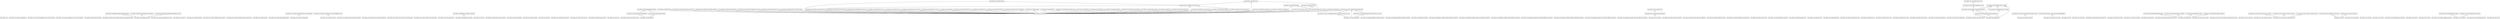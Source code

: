 digraph "packages_zeeguu_core_view" {
rankdir=BT
charset="utf-8"
"api.zeeguu.core" [color="black", label=<api.zeeguu.core>, shape="box", style="solid"];
"api.zeeguu.core.account_management" [color="black", label=<api.zeeguu.core.account_management>, shape="box", style="solid"];
"api.zeeguu.core.account_management.user_account_creation" [color="black", label=<api.zeeguu.core.account_management.user_account_creation>, shape="box", style="solid"];
"api.zeeguu.core.account_management.user_account_deletion" [color="black", label=<api.zeeguu.core.account_management.user_account_deletion>, shape="box", style="solid"];
"api.zeeguu.core.behavioral_modeling" [color="black", label=<api.zeeguu.core.behavioral_modeling>, shape="box", style="solid"];
"api.zeeguu.core.behavioral_modeling.scroll_last_reading_percentage" [color="black", label=<api.zeeguu.core.behavioral_modeling.scroll_last_reading_percentage>, shape="box", style="solid"];
"api.zeeguu.core.bookmark_quality" [color="black", label=<api.zeeguu.core.bookmark_quality>, shape="box", style="solid"];
"api.zeeguu.core.bookmark_quality.fit_for_study" [color="black", label=<api.zeeguu.core.bookmark_quality.fit_for_study>, shape="box", style="solid"];
"api.zeeguu.core.bookmark_quality.negative_qualities" [color="black", label=<api.zeeguu.core.bookmark_quality.negative_qualities>, shape="box", style="solid"];
"api.zeeguu.core.bookmark_quality.positive_qualities" [color="black", label=<api.zeeguu.core.bookmark_quality.positive_qualities>, shape="box", style="solid"];
"api.zeeguu.core.bookmark_quality.top_bookmarks_for_user" [color="black", label=<api.zeeguu.core.bookmark_quality.top_bookmarks_for_user>, shape="box", style="solid"];
"api.zeeguu.core.constants" [color="black", label=<api.zeeguu.core.constants>, shape="box", style="solid"];
"api.zeeguu.core.content_cleaning" [color="black", label=<api.zeeguu.core.content_cleaning>, shape="box", style="solid"];
"api.zeeguu.core.content_cleaning.content_cleaner" [color="black", label=<api.zeeguu.core.content_cleaning.content_cleaner>, shape="box", style="solid"];
"api.zeeguu.core.content_cleaning.unicode_normalization" [color="black", label=<api.zeeguu.core.content_cleaning.unicode_normalization>, shape="box", style="solid"];
"api.zeeguu.core.content_quality" [color="black", label=<api.zeeguu.core.content_quality>, shape="box", style="solid"];
"api.zeeguu.core.content_quality.quality_filter" [color="black", label=<api.zeeguu.core.content_quality.quality_filter>, shape="box", style="solid"];
"api.zeeguu.core.content_recommender" [color="black", label=<api.zeeguu.core.content_recommender>, shape="box", style="solid"];
"api.zeeguu.core.content_recommender.elastic_recommender" [color="black", label=<api.zeeguu.core.content_recommender.elastic_recommender>, shape="box", style="solid"];
"api.zeeguu.core.content_retriever" [color="black", label=<api.zeeguu.core.content_retriever>, shape="box", style="solid"];
"api.zeeguu.core.content_retriever.article_downloader" [color="black", label=<api.zeeguu.core.content_retriever.article_downloader>, shape="box", style="solid"];
"api.zeeguu.core.content_retriever.crawler_exceptions" [color="black", label=<api.zeeguu.core.content_retriever.crawler_exceptions>, shape="box", style="solid"];
"api.zeeguu.core.content_retriever.parse_with_newspaper" [color="black", label=<api.zeeguu.core.content_retriever.parse_with_newspaper>, shape="box", style="solid"];
"api.zeeguu.core.content_retriever.parse_with_readability_server" [color="black", label=<api.zeeguu.core.content_retriever.parse_with_readability_server>, shape="box", style="solid"];
"api.zeeguu.core.content_retriever.video_dowloader" [color="black", label=<api.zeeguu.core.content_retriever.video_dowloader>, shape="box", style="solid"];
"api.zeeguu.core.crowd_translations" [color="black", label=<api.zeeguu.core.crowd_translations>, shape="box", style="solid"];
"api.zeeguu.core.definition_of_learned" [color="black", label=<api.zeeguu.core.definition_of_learned>, shape="box", style="solid"];
"api.zeeguu.core.definition_of_learned.is_learned" [color="black", label=<api.zeeguu.core.definition_of_learned.is_learned>, shape="box", style="solid"];
"api.zeeguu.core.elastic" [color="black", label=<api.zeeguu.core.elastic>, shape="box", style="solid"];
"api.zeeguu.core.elastic.elastic_query_builder" [color="black", label=<api.zeeguu.core.elastic.elastic_query_builder>, shape="box", style="solid"];
"api.zeeguu.core.elastic.indexing" [color="black", label=<api.zeeguu.core.elastic.indexing>, shape="box", style="solid"];
"api.zeeguu.core.elastic.settings" [color="black", label=<api.zeeguu.core.elastic.settings>, shape="box", style="solid"];
"api.zeeguu.core.emailer" [color="black", label=<api.zeeguu.core.emailer>, shape="box", style="solid"];
"api.zeeguu.core.emailer.password_reset" [color="black", label=<api.zeeguu.core.emailer.password_reset>, shape="box", style="solid"];
"api.zeeguu.core.emailer.user_activity" [color="black", label=<api.zeeguu.core.emailer.user_activity>, shape="box", style="solid"];
"api.zeeguu.core.emailer.zeeguu_mailer" [color="black", label=<api.zeeguu.core.emailer.zeeguu_mailer>, shape="box", style="solid"];
"api.zeeguu.core.exercises" [color="black", label=<api.zeeguu.core.exercises>, shape="box", style="solid"];
"api.zeeguu.core.exercises.similar_words" [color="black", label=<api.zeeguu.core.exercises.similar_words>, shape="box", style="solid"];
"api.zeeguu.core.feed_handler" [color="black", label=<api.zeeguu.core.feed_handler>, shape="box", style="solid"];
"api.zeeguu.core.feed_handler.feed_handler" [color="black", label=<api.zeeguu.core.feed_handler.feed_handler>, shape="box", style="solid"];
"api.zeeguu.core.feed_handler.newspaperfeed" [color="black", label=<api.zeeguu.core.feed_handler.newspaperfeed>, shape="box", style="solid"];
"api.zeeguu.core.feed_handler.rssfeed" [color="black", label=<api.zeeguu.core.feed_handler.rssfeed>, shape="box", style="solid"];
"api.zeeguu.core.language" [color="black", label=<api.zeeguu.core.language>, shape="box", style="solid"];
"api.zeeguu.core.language.difficulty_estimator_factory" [color="black", label=<api.zeeguu.core.language.difficulty_estimator_factory>, shape="box", style="solid"];
"api.zeeguu.core.language.difficulty_estimator_strategy" [color="black", label=<api.zeeguu.core.language.difficulty_estimator_strategy>, shape="box", style="solid"];
"api.zeeguu.core.language.strategies" [color="black", label=<api.zeeguu.core.language.strategies>, shape="box", style="solid"];
"api.zeeguu.core.language.strategies.cognacy_difficulty_estimator" [color="black", label=<api.zeeguu.core.language.strategies.cognacy_difficulty_estimator>, shape="box", style="solid"];
"api.zeeguu.core.language.strategies.cognacy_wh_difficulty_estimator" [color="black", label=<api.zeeguu.core.language.strategies.cognacy_wh_difficulty_estimator>, shape="box", style="solid"];
"api.zeeguu.core.language.strategies.default_difficulty_estimator" [color="black", label=<api.zeeguu.core.language.strategies.default_difficulty_estimator>, shape="box", style="solid"];
"api.zeeguu.core.language.strategies.flesch_kincaid_difficulty_estimator" [color="black", label=<api.zeeguu.core.language.strategies.flesch_kincaid_difficulty_estimator>, shape="box", style="solid"];
"api.zeeguu.core.language.strategies.frequency_difficulty_estimator" [color="black", label=<api.zeeguu.core.language.strategies.frequency_difficulty_estimator>, shape="box", style="solid"];
"api.zeeguu.core.language.strategies.word_history_difficulty_estimator" [color="black", label=<api.zeeguu.core.language.strategies.word_history_difficulty_estimator>, shape="box", style="solid"];
"api.zeeguu.core.language.strategies.word_rank_difficulty_estimator" [color="black", label=<api.zeeguu.core.language.strategies.word_rank_difficulty_estimator>, shape="box", style="solid"];
"api.zeeguu.core.ml_models" [color="black", label=<api.zeeguu.core.ml_models>, shape="box", style="solid"];
"api.zeeguu.core.ml_models.paywall_detector" [color="black", label=<api.zeeguu.core.ml_models.paywall_detector>, shape="box", style="solid"];
"api.zeeguu.core.ml_models.utils" [color="black", label=<api.zeeguu.core.ml_models.utils>, shape="box", style="solid"];
"api.zeeguu.core.model" [color="black", label=<api.zeeguu.core.model>, shape="box", style="solid"];
"api.zeeguu.core.model.article" [color="black", label=<api.zeeguu.core.model.article>, shape="box", style="solid"];
"api.zeeguu.core.model.article_broken_code_map" [color="black", label=<api.zeeguu.core.model.article_broken_code_map>, shape="box", style="solid"];
"api.zeeguu.core.model.article_difficulty_feedback" [color="black", label=<api.zeeguu.core.model.article_difficulty_feedback>, shape="box", style="solid"];
"api.zeeguu.core.model.article_fragment" [color="black", label=<api.zeeguu.core.model.article_fragment>, shape="box", style="solid"];
"api.zeeguu.core.model.article_fragment_context" [color="black", label=<api.zeeguu.core.model.article_fragment_context>, shape="box", style="solid"];
"api.zeeguu.core.model.article_title_context" [color="black", label=<api.zeeguu.core.model.article_title_context>, shape="box", style="solid"];
"api.zeeguu.core.model.article_topic_map" [color="black", label=<api.zeeguu.core.model.article_topic_map>, shape="box", style="solid"];
"api.zeeguu.core.model.article_topic_user_feedback" [color="black", label=<api.zeeguu.core.model.article_topic_user_feedback>, shape="box", style="solid"];
"api.zeeguu.core.model.article_url_keyword_map" [color="black", label=<api.zeeguu.core.model.article_url_keyword_map>, shape="box", style="solid"];
"api.zeeguu.core.model.bookmark" [color="black", label=<api.zeeguu.core.model.bookmark>, shape="box", style="solid"];
"api.zeeguu.core.model.bookmark_context" [color="black", label=<api.zeeguu.core.model.bookmark_context>, shape="box", style="solid"];
"api.zeeguu.core.model.bookmark_user_preference" [color="black", label=<api.zeeguu.core.model.bookmark_user_preference>, shape="box", style="solid"];
"api.zeeguu.core.model.cohort" [color="black", label=<api.zeeguu.core.model.cohort>, shape="box", style="solid"];
"api.zeeguu.core.model.cohort_article_map" [color="black", label=<api.zeeguu.core.model.cohort_article_map>, shape="box", style="solid"];
"api.zeeguu.core.model.context_type" [color="black", label=<api.zeeguu.core.model.context_type>, shape="box", style="solid"];
"api.zeeguu.core.model.difficulty_lingo_rank" [color="black", label=<api.zeeguu.core.model.difficulty_lingo_rank>, shape="box", style="solid"];
"api.zeeguu.core.model.domain_name" [color="black", label=<api.zeeguu.core.model.domain_name>, shape="box", style="solid"];
"api.zeeguu.core.model.exercise" [color="black", label=<api.zeeguu.core.model.exercise>, shape="box", style="solid"];
"api.zeeguu.core.model.exercise_outcome" [color="black", label=<api.zeeguu.core.model.exercise_outcome>, shape="box", style="solid"];
"api.zeeguu.core.model.exercise_source" [color="black", label=<api.zeeguu.core.model.exercise_source>, shape="box", style="solid"];
"api.zeeguu.core.model.feed" [color="black", label=<api.zeeguu.core.model.feed>, shape="box", style="solid"];
"api.zeeguu.core.model.feedback_component" [color="black", label=<api.zeeguu.core.model.feedback_component>, shape="box", style="solid"];
"api.zeeguu.core.model.language" [color="black", label=<api.zeeguu.core.model.language>, shape="box", style="solid"];
"api.zeeguu.core.model.learning_cycle" [color="black", label=<api.zeeguu.core.model.learning_cycle>, shape="box", style="solid"];
"api.zeeguu.core.model.new_text" [color="black", label=<api.zeeguu.core.model.new_text>, shape="box", style="solid"];
"api.zeeguu.core.model.notification" [color="black", label=<api.zeeguu.core.model.notification>, shape="box", style="solid"];
"api.zeeguu.core.model.personal_copy" [color="black", label=<api.zeeguu.core.model.personal_copy>, shape="box", style="solid"];
"api.zeeguu.core.model.search" [color="black", label=<api.zeeguu.core.model.search>, shape="box", style="solid"];
"api.zeeguu.core.model.search_filter" [color="black", label=<api.zeeguu.core.model.search_filter>, shape="box", style="solid"];
"api.zeeguu.core.model.search_subscription" [color="black", label=<api.zeeguu.core.model.search_subscription>, shape="box", style="solid"];
"api.zeeguu.core.model.session" [color="black", label=<api.zeeguu.core.model.session>, shape="box", style="solid"];
"api.zeeguu.core.model.sorted_exercise_log" [color="black", label=<api.zeeguu.core.model.sorted_exercise_log>, shape="box", style="solid"];
"api.zeeguu.core.model.source" [color="black", label=<api.zeeguu.core.model.source>, shape="box", style="solid"];
"api.zeeguu.core.model.source_text" [color="black", label=<api.zeeguu.core.model.source_text>, shape="box", style="solid"];
"api.zeeguu.core.model.source_type" [color="black", label=<api.zeeguu.core.model.source_type>, shape="box", style="solid"];
"api.zeeguu.core.model.starred_article" [color="black", label=<api.zeeguu.core.model.starred_article>, shape="box", style="solid"];
"api.zeeguu.core.model.teacher" [color="black", label=<api.zeeguu.core.model.teacher>, shape="box", style="solid"];
"api.zeeguu.core.model.teacher_cohort_map" [color="black", label=<api.zeeguu.core.model.teacher_cohort_map>, shape="box", style="solid"];
"api.zeeguu.core.model.text" [color="black", label=<api.zeeguu.core.model.text>, shape="box", style="solid"];
"api.zeeguu.core.model.topic" [color="black", label=<api.zeeguu.core.model.topic>, shape="box", style="solid"];
"api.zeeguu.core.model.topic_filter" [color="black", label=<api.zeeguu.core.model.topic_filter>, shape="box", style="solid"];
"api.zeeguu.core.model.topic_subscription" [color="black", label=<api.zeeguu.core.model.topic_subscription>, shape="box", style="solid"];
"api.zeeguu.core.model.unique_code" [color="black", label=<api.zeeguu.core.model.unique_code>, shape="box", style="solid"];
"api.zeeguu.core.model.url" [color="black", label=<api.zeeguu.core.model.url>, shape="box", style="solid"];
"api.zeeguu.core.model.url_keyword" [color="black", label=<api.zeeguu.core.model.url_keyword>, shape="box", style="solid"];
"api.zeeguu.core.model.user" [color="black", label=<api.zeeguu.core.model.user>, shape="box", style="solid"];
"api.zeeguu.core.model.user_activitiy_data" [color="black", label=<api.zeeguu.core.model.user_activitiy_data>, shape="box", style="solid"];
"api.zeeguu.core.model.user_article" [color="black", label=<api.zeeguu.core.model.user_article>, shape="box", style="solid"];
"api.zeeguu.core.model.user_cohort_map" [color="black", label=<api.zeeguu.core.model.user_cohort_map>, shape="box", style="solid"];
"api.zeeguu.core.model.user_exercise_session" [color="black", label=<api.zeeguu.core.model.user_exercise_session>, shape="box", style="solid"];
"api.zeeguu.core.model.user_feedback" [color="black", label=<api.zeeguu.core.model.user_feedback>, shape="box", style="solid"];
"api.zeeguu.core.model.user_language" [color="black", label=<api.zeeguu.core.model.user_language>, shape="box", style="solid"];
"api.zeeguu.core.model.user_notification" [color="black", label=<api.zeeguu.core.model.user_notification>, shape="box", style="solid"];
"api.zeeguu.core.model.user_preference" [color="black", label=<api.zeeguu.core.model.user_preference>, shape="box", style="solid"];
"api.zeeguu.core.model.user_reading_session" [color="black", label=<api.zeeguu.core.model.user_reading_session>, shape="box", style="solid"];
"api.zeeguu.core.model.user_word" [color="black", label=<api.zeeguu.core.model.user_word>, shape="box", style="solid"];
"api.zeeguu.core.model.video_title_context" [color="black", label=<api.zeeguu.core.model.video_title_context>, shape="box", style="solid"];
"api.zeeguu.core.model.word_to_study" [color="black", label=<api.zeeguu.core.model.word_to_study>, shape="box", style="solid"];
"api.zeeguu.core.nlp_pipeline" [color="black", label=<api.zeeguu.core.nlp_pipeline>, shape="box", style="solid"];
"api.zeeguu.core.nlp_pipeline.alignment_errant" [color="black", label=<api.zeeguu.core.nlp_pipeline.alignment_errant>, shape="box", style="solid"];
"api.zeeguu.core.nlp_pipeline.automatic_gec_tagging" [color="black", label=<api.zeeguu.core.nlp_pipeline.automatic_gec_tagging>, shape="box", style="solid"];
"api.zeeguu.core.nlp_pipeline.confusion_generator" [color="black", label=<api.zeeguu.core.nlp_pipeline.confusion_generator>, shape="box", style="solid"];
"api.zeeguu.core.nlp_pipeline.edit_errant" [color="black", label=<api.zeeguu.core.nlp_pipeline.edit_errant>, shape="box", style="solid"];
"api.zeeguu.core.nlp_pipeline.reduce_context" [color="black", label=<api.zeeguu.core.nlp_pipeline.reduce_context>, shape="box", style="solid"];
"api.zeeguu.core.nlp_pipeline.spacy_wrapper" [color="black", label=<api.zeeguu.core.nlp_pipeline.spacy_wrapper>, shape="box", style="solid"];
"api.zeeguu.core.semantic_search" [color="black", label=<api.zeeguu.core.semantic_search>, shape="box", style="solid"];
"api.zeeguu.core.semantic_search.elastic_semantic_search" [color="black", label=<api.zeeguu.core.semantic_search.elastic_semantic_search>, shape="box", style="solid"];
"api.zeeguu.core.semantic_vector_api" [color="black", label=<api.zeeguu.core.semantic_vector_api>, shape="box", style="solid"];
"api.zeeguu.core.semantic_vector_api.retrieve_embeddings" [color="black", label=<api.zeeguu.core.semantic_vector_api.retrieve_embeddings>, shape="box", style="solid"];
"api.zeeguu.core.sql" [color="black", label=<api.zeeguu.core.sql>, shape="box", style="solid"];
"api.zeeguu.core.sql.learner" [color="black", label=<api.zeeguu.core.sql.learner>, shape="box", style="solid"];
"api.zeeguu.core.sql.learner.exercises_history" [color="black", label=<api.zeeguu.core.sql.learner.exercises_history>, shape="box", style="solid"];
"api.zeeguu.core.sql.learner.words" [color="black", label=<api.zeeguu.core.sql.learner.words>, shape="box", style="solid"];
"api.zeeguu.core.sql.query_building" [color="black", label=<api.zeeguu.core.sql.query_building>, shape="box", style="solid"];
"api.zeeguu.core.sql.teacher" [color="black", label=<api.zeeguu.core.sql.teacher>, shape="box", style="solid"];
"api.zeeguu.core.sql.teacher.teachers_for_cohort" [color="black", label=<api.zeeguu.core.sql.teacher.teachers_for_cohort>, shape="box", style="solid"];
"api.zeeguu.core.tokenization" [color="black", label=<api.zeeguu.core.tokenization>, shape="box", style="solid"];
"api.zeeguu.core.tokenization.nltk_tokenizer" [color="black", label=<api.zeeguu.core.tokenization.nltk_tokenizer>, shape="box", style="solid"];
"api.zeeguu.core.tokenization.stanza_tokenizer" [color="black", label=<api.zeeguu.core.tokenization.stanza_tokenizer>, shape="box", style="solid"];
"api.zeeguu.core.tokenization.token" [color="black", label=<api.zeeguu.core.tokenization.token>, shape="box", style="solid"];
"api.zeeguu.core.tokenization.zeeguu_tokenizer" [color="black", label=<api.zeeguu.core.tokenization.zeeguu_tokenizer>, shape="box", style="solid"];
"api.zeeguu.core.user_activity_hooks" [color="black", label=<api.zeeguu.core.user_activity_hooks>, shape="box", style="solid"];
"api.zeeguu.core.user_activity_hooks.article_interaction_hooks" [color="black", label=<api.zeeguu.core.user_activity_hooks.article_interaction_hooks>, shape="box", style="solid"];
"api.zeeguu.core.user_statistics" [color="black", label=<api.zeeguu.core.user_statistics>, shape="box", style="solid"];
"api.zeeguu.core.user_statistics.activity" [color="black", label=<api.zeeguu.core.user_statistics.activity>, shape="box", style="solid"];
"api.zeeguu.core.user_statistics.exercise_corectness" [color="black", label=<api.zeeguu.core.user_statistics.exercise_corectness>, shape="box", style="solid"];
"api.zeeguu.core.user_statistics.exercise_sessions" [color="black", label=<api.zeeguu.core.user_statistics.exercise_sessions>, shape="box", style="solid"];
"api.zeeguu.core.user_statistics.reading_sessions" [color="black", label=<api.zeeguu.core.user_statistics.reading_sessions>, shape="box", style="solid"];
"api.zeeguu.core.user_statistics.student_overview" [color="black", label=<api.zeeguu.core.user_statistics.student_overview>, shape="box", style="solid"];
"api.zeeguu.core.util" [color="black", label=<api.zeeguu.core.util>, shape="box", style="solid"];
"api.zeeguu.core.util.compute_fk_word_count" [color="black", label=<api.zeeguu.core.util.compute_fk_word_count>, shape="box", style="solid"];
"api.zeeguu.core.util.encoding" [color="black", label=<api.zeeguu.core.util.encoding>, shape="box", style="solid"];
"api.zeeguu.core.util.hash" [color="black", label=<api.zeeguu.core.util.hash>, shape="box", style="solid"];
"api.zeeguu.core.util.list" [color="black", label=<api.zeeguu.core.util.list>, shape="box", style="solid"];
"api.zeeguu.core.util.reading_time_estimator" [color="black", label=<api.zeeguu.core.util.reading_time_estimator>, shape="box", style="solid"];
"api.zeeguu.core.util.text" [color="black", label=<api.zeeguu.core.util.text>, shape="box", style="solid"];
"api.zeeguu.core.util.time" [color="black", label=<api.zeeguu.core.util.time>, shape="box", style="solid"];
"api.zeeguu.core.util.time_conversion" [color="black", label=<api.zeeguu.core.util.time_conversion>, shape="box", style="solid"];
"api.zeeguu.core.util.timer_logging_decorator" [color="black", label=<api.zeeguu.core.util.timer_logging_decorator>, shape="box", style="solid"];
"api.zeeguu.core.word_filter" [color="black", label=<api.zeeguu.core.word_filter>, shape="box", style="solid"];
"api.zeeguu.core.word_filter.profanity_filter" [color="black", label=<api.zeeguu.core.word_filter.profanity_filter>, shape="box", style="solid"];
"api.zeeguu.core.word_filter.proper_noun_filter" [color="black", label=<api.zeeguu.core.word_filter.proper_noun_filter>, shape="box", style="solid"];
"api.zeeguu.core.word_scheduling" [color="black", label=<api.zeeguu.core.word_scheduling>, shape="box", style="solid"];
"api.zeeguu.core.word_scheduling.basicSR" [color="black", label=<api.zeeguu.core.word_scheduling.basicSR>, shape="box", style="solid"];
"api.zeeguu.core.word_scheduling.basicSR.basicSR" [color="black", label=<api.zeeguu.core.word_scheduling.basicSR.basicSR>, shape="box", style="solid"];
"api.zeeguu.core.word_scheduling.basicSR.four_levels_per_word" [color="black", label=<api.zeeguu.core.word_scheduling.basicSR.four_levels_per_word>, shape="box", style="solid"];
"api.zeeguu.core.word_scheduling.basicSR.two_learning_cycles_per_word" [color="black", label=<api.zeeguu.core.word_scheduling.basicSR.two_learning_cycles_per_word>, shape="box", style="solid"];
"api.zeeguu.core.word_stats" [color="black", label=<api.zeeguu.core.word_stats>, shape="box", style="solid"];
"api.zeeguu.core.bookmark_quality" -> "api.zeeguu.core.bookmark_quality.negative_qualities" [arrowhead="open", arrowtail="none"];
"api.zeeguu.core.bookmark_quality" -> "api.zeeguu.core.bookmark_quality.positive_qualities" [arrowhead="open", arrowtail="none"];
"api.zeeguu.core.bookmark_quality" -> "api.zeeguu.core.bookmark_quality.top_bookmarks_for_user" [arrowhead="open", arrowtail="none"];
"api.zeeguu.core.content_recommender" -> "api.zeeguu.core.content_recommender.elastic_recommender" [arrowhead="open", arrowtail="none"];
"api.zeeguu.core.content_retriever" -> "api.zeeguu.core.content_retriever.parse_with_readability_server" [arrowhead="open", arrowtail="none"];
"api.zeeguu.core.definition_of_learned" -> "api.zeeguu.core.definition_of_learned.is_learned" [arrowhead="open", arrowtail="none"];
"api.zeeguu.core.feed_handler" -> "api.zeeguu.core.feed_handler.newspaperfeed" [arrowhead="open", arrowtail="none"];
"api.zeeguu.core.feed_handler" -> "api.zeeguu.core.feed_handler.rssfeed" [arrowhead="open", arrowtail="none"];
"api.zeeguu.core.feed_handler.newspaperfeed" -> "api.zeeguu.core.feed_handler.feed_handler" [arrowhead="open", arrowtail="none"];
"api.zeeguu.core.feed_handler.rssfeed" -> "api.zeeguu.core.feed_handler.feed_handler" [arrowhead="open", arrowtail="none"];
"api.zeeguu.core.ml_models" -> "api.zeeguu.core.ml_models.paywall_detector" [arrowhead="open", arrowtail="none"];
"api.zeeguu.core.ml_models.paywall_detector" -> "api.zeeguu.core.ml_models.utils" [arrowhead="open", arrowtail="none"];
"api.zeeguu.core.model" -> "api.zeeguu.core.language" [arrowhead="open", arrowtail="none"];
"api.zeeguu.core.model" -> "api.zeeguu.core.model.article" [arrowhead="open", arrowtail="none"];
"api.zeeguu.core.model" -> "api.zeeguu.core.model.article_broken_code_map" [arrowhead="open", arrowtail="none"];
"api.zeeguu.core.model" -> "api.zeeguu.core.model.article_difficulty_feedback" [arrowhead="open", arrowtail="none"];
"api.zeeguu.core.model" -> "api.zeeguu.core.model.article_fragment" [arrowhead="open", arrowtail="none"];
"api.zeeguu.core.model" -> "api.zeeguu.core.model.article_fragment_context" [arrowhead="open", arrowtail="none"];
"api.zeeguu.core.model" -> "api.zeeguu.core.model.article_topic_map" [arrowhead="open", arrowtail="none"];
"api.zeeguu.core.model" -> "api.zeeguu.core.model.article_url_keyword_map" [arrowhead="open", arrowtail="none"];
"api.zeeguu.core.model" -> "api.zeeguu.core.model.bookmark" [arrowhead="open", arrowtail="none"];
"api.zeeguu.core.model" -> "api.zeeguu.core.model.cohort" [arrowhead="open", arrowtail="none"];
"api.zeeguu.core.model" -> "api.zeeguu.core.model.cohort_article_map" [arrowhead="open", arrowtail="none"];
"api.zeeguu.core.model" -> "api.zeeguu.core.model.difficulty_lingo_rank" [arrowhead="open", arrowtail="none"];
"api.zeeguu.core.model" -> "api.zeeguu.core.model.domain_name" [arrowhead="open", arrowtail="none"];
"api.zeeguu.core.model" -> "api.zeeguu.core.model.exercise" [arrowhead="open", arrowtail="none"];
"api.zeeguu.core.model" -> "api.zeeguu.core.model.exercise_outcome" [arrowhead="open", arrowtail="none"];
"api.zeeguu.core.model" -> "api.zeeguu.core.model.exercise_source" [arrowhead="open", arrowtail="none"];
"api.zeeguu.core.model" -> "api.zeeguu.core.model.feed" [arrowhead="open", arrowtail="none"];
"api.zeeguu.core.model" -> "api.zeeguu.core.model.personal_copy" [arrowhead="open", arrowtail="none"];
"api.zeeguu.core.model" -> "api.zeeguu.core.model.search" [arrowhead="open", arrowtail="none"];
"api.zeeguu.core.model" -> "api.zeeguu.core.model.search_filter" [arrowhead="open", arrowtail="none"];
"api.zeeguu.core.model" -> "api.zeeguu.core.model.search_subscription" [arrowhead="open", arrowtail="none"];
"api.zeeguu.core.model" -> "api.zeeguu.core.model.session" [arrowhead="open", arrowtail="none"];
"api.zeeguu.core.model" -> "api.zeeguu.core.model.teacher" [arrowhead="open", arrowtail="none"];
"api.zeeguu.core.model" -> "api.zeeguu.core.model.teacher_cohort_map" [arrowhead="open", arrowtail="none"];
"api.zeeguu.core.model" -> "api.zeeguu.core.model.text" [arrowhead="open", arrowtail="none"];
"api.zeeguu.core.model" -> "api.zeeguu.core.model.topic" [arrowhead="open", arrowtail="none"];
"api.zeeguu.core.model" -> "api.zeeguu.core.model.topic_filter" [arrowhead="open", arrowtail="none"];
"api.zeeguu.core.model" -> "api.zeeguu.core.model.topic_subscription" [arrowhead="open", arrowtail="none"];
"api.zeeguu.core.model" -> "api.zeeguu.core.model.unique_code" [arrowhead="open", arrowtail="none"];
"api.zeeguu.core.model" -> "api.zeeguu.core.model.url" [arrowhead="open", arrowtail="none"];
"api.zeeguu.core.model" -> "api.zeeguu.core.model.url_keyword" [arrowhead="open", arrowtail="none"];
"api.zeeguu.core.model" -> "api.zeeguu.core.model.user" [arrowhead="open", arrowtail="none"];
"api.zeeguu.core.model" -> "api.zeeguu.core.model.user_activitiy_data" [arrowhead="open", arrowtail="none"];
"api.zeeguu.core.model" -> "api.zeeguu.core.model.user_article" [arrowhead="open", arrowtail="none"];
"api.zeeguu.core.model" -> "api.zeeguu.core.model.user_cohort_map" [arrowhead="open", arrowtail="none"];
"api.zeeguu.core.model" -> "api.zeeguu.core.model.user_exercise_session" [arrowhead="open", arrowtail="none"];
"api.zeeguu.core.model" -> "api.zeeguu.core.model.user_language" [arrowhead="open", arrowtail="none"];
"api.zeeguu.core.model" -> "api.zeeguu.core.model.user_preference" [arrowhead="open", arrowtail="none"];
"api.zeeguu.core.model" -> "api.zeeguu.core.model.user_reading_session" [arrowhead="open", arrowtail="none"];
"api.zeeguu.core.model" -> "api.zeeguu.core.model.user_word" [arrowhead="open", arrowtail="none"];
"api.zeeguu.core.model" -> "api.zeeguu.core.model.word_to_study" [arrowhead="open", arrowtail="none"];
"api.zeeguu.core.model" -> "api.zeeguu.core.word_scheduling.basicSR.basicSR" [arrowhead="open", arrowtail="none"];
"api.zeeguu.core.model.user_cohort_map" -> "api.zeeguu.core.model.cohort" [arrowhead="open", arrowtail="none"];
"api.zeeguu.core.model.user_cohort_map" -> "api.zeeguu.core.model.user" [arrowhead="open", arrowtail="none"];
"api.zeeguu.core.model.user_exercise_session" -> "api.zeeguu.core.model.user_cohort_map" [arrowhead="open", arrowtail="none"];
"api.zeeguu.core.model.user_reading_session" -> "api.zeeguu.core.model.user_cohort_map" [arrowhead="open", arrowtail="none"];
"api.zeeguu.core.model.word_to_study" -> "api.zeeguu.core.model.bookmark" [arrowhead="open", arrowtail="none"];
"api.zeeguu.core.model.word_to_study" -> "api.zeeguu.core.model.language" [arrowhead="open", arrowtail="none"];
"api.zeeguu.core.model.word_to_study" -> "api.zeeguu.core.model.user" [arrowhead="open", arrowtail="none"];
"api.zeeguu.core.nlp_pipeline" -> "api.zeeguu.core.nlp_pipeline.automatic_gec_tagging" [arrowhead="open", arrowtail="none"];
"api.zeeguu.core.nlp_pipeline" -> "api.zeeguu.core.nlp_pipeline.confusion_generator" [arrowhead="open", arrowtail="none"];
"api.zeeguu.core.nlp_pipeline" -> "api.zeeguu.core.nlp_pipeline.reduce_context" [arrowhead="open", arrowtail="none"];
"api.zeeguu.core.nlp_pipeline" -> "api.zeeguu.core.nlp_pipeline.spacy_wrapper" [arrowhead="open", arrowtail="none"];
"api.zeeguu.core.nlp_pipeline.alignment_errant" -> "api.zeeguu.core.nlp_pipeline.edit_errant" [arrowhead="open", arrowtail="none"];
"api.zeeguu.core.nlp_pipeline.automatic_gec_tagging" -> "api.zeeguu.core.nlp_pipeline.alignment_errant" [arrowhead="open", arrowtail="none"];
"api.zeeguu.core.nlp_pipeline.automatic_gec_tagging" -> "api.zeeguu.core.nlp_pipeline.spacy_wrapper" [arrowhead="open", arrowtail="none"];
"api.zeeguu.core.nlp_pipeline.confusion_generator" -> "api.zeeguu.core.nlp_pipeline.automatic_gec_tagging" [arrowhead="open", arrowtail="none"];
"api.zeeguu.core.nlp_pipeline.confusion_generator" -> "api.zeeguu.core.nlp_pipeline.spacy_wrapper" [arrowhead="open", arrowtail="none"];
"api.zeeguu.core.nlp_pipeline.reduce_context" -> "api.zeeguu.core.nlp_pipeline.spacy_wrapper" [arrowhead="open", arrowtail="none"];
"api.zeeguu.core.semantic_search" -> "api.zeeguu.core.semantic_search.elastic_semantic_search" [arrowhead="open", arrowtail="none"];
"api.zeeguu.core.semantic_vector_api" -> "api.zeeguu.core.semantic_vector_api.retrieve_embeddings" [arrowhead="open", arrowtail="none"];
"api.zeeguu.core.tokenization" -> "api.zeeguu.core.tokenization.nltk_tokenizer" [arrowhead="open", arrowtail="none"];
"api.zeeguu.core.tokenization" -> "api.zeeguu.core.tokenization.stanza_tokenizer" [arrowhead="open", arrowtail="none"];
"api.zeeguu.core.tokenization" -> "api.zeeguu.core.tokenization.token" [arrowhead="open", arrowtail="none"];
"api.zeeguu.core.tokenization" -> "api.zeeguu.core.tokenization.zeeguu_tokenizer" [arrowhead="open", arrowtail="none"];
"api.zeeguu.core.user_statistics.student_overview" -> "api.zeeguu.core.user_statistics.exercise_corectness" [arrowhead="open", arrowtail="none"];
"api.zeeguu.core.user_statistics.student_overview" -> "api.zeeguu.core.user_statistics.exercise_sessions" [arrowhead="open", arrowtail="none"];
"api.zeeguu.core.user_statistics.student_overview" -> "api.zeeguu.core.user_statistics.reading_sessions" [arrowhead="open", arrowtail="none"];
"api.zeeguu.core.util" -> "api.zeeguu.core.util.compute_fk_word_count" [arrowhead="open", arrowtail="none"];
"api.zeeguu.core.util" -> "api.zeeguu.core.util.time_conversion" [arrowhead="open", arrowtail="none"];
"api.zeeguu.core.word_filter" -> "api.zeeguu.core.word_filter.profanity_filter" [arrowhead="open", arrowtail="none"];
"api.zeeguu.core.word_filter" -> "api.zeeguu.core.word_filter.proper_noun_filter" [arrowhead="open", arrowtail="none"];
"api.zeeguu.core.word_scheduling" -> "api.zeeguu.core.word_scheduling.basicSR.basicSR" [arrowhead="open", arrowtail="none"];
"api.zeeguu.core.word_scheduling" -> "api.zeeguu.core.word_scheduling.basicSR.four_levels_per_word" [arrowhead="open", arrowtail="none"];
"api.zeeguu.core.word_scheduling" -> "api.zeeguu.core.word_scheduling.basicSR.two_learning_cycles_per_word" [arrowhead="open", arrowtail="none"];
"api.zeeguu.core.word_scheduling.basicSR.four_levels_per_word" -> "api.zeeguu.core.word_scheduling.basicSR.basicSR" [arrowhead="open", arrowtail="none"];
"api.zeeguu.core.word_scheduling.basicSR.two_learning_cycles_per_word" -> "api.zeeguu.core.word_scheduling.basicSR.basicSR" [arrowhead="open", arrowtail="none"];
}
